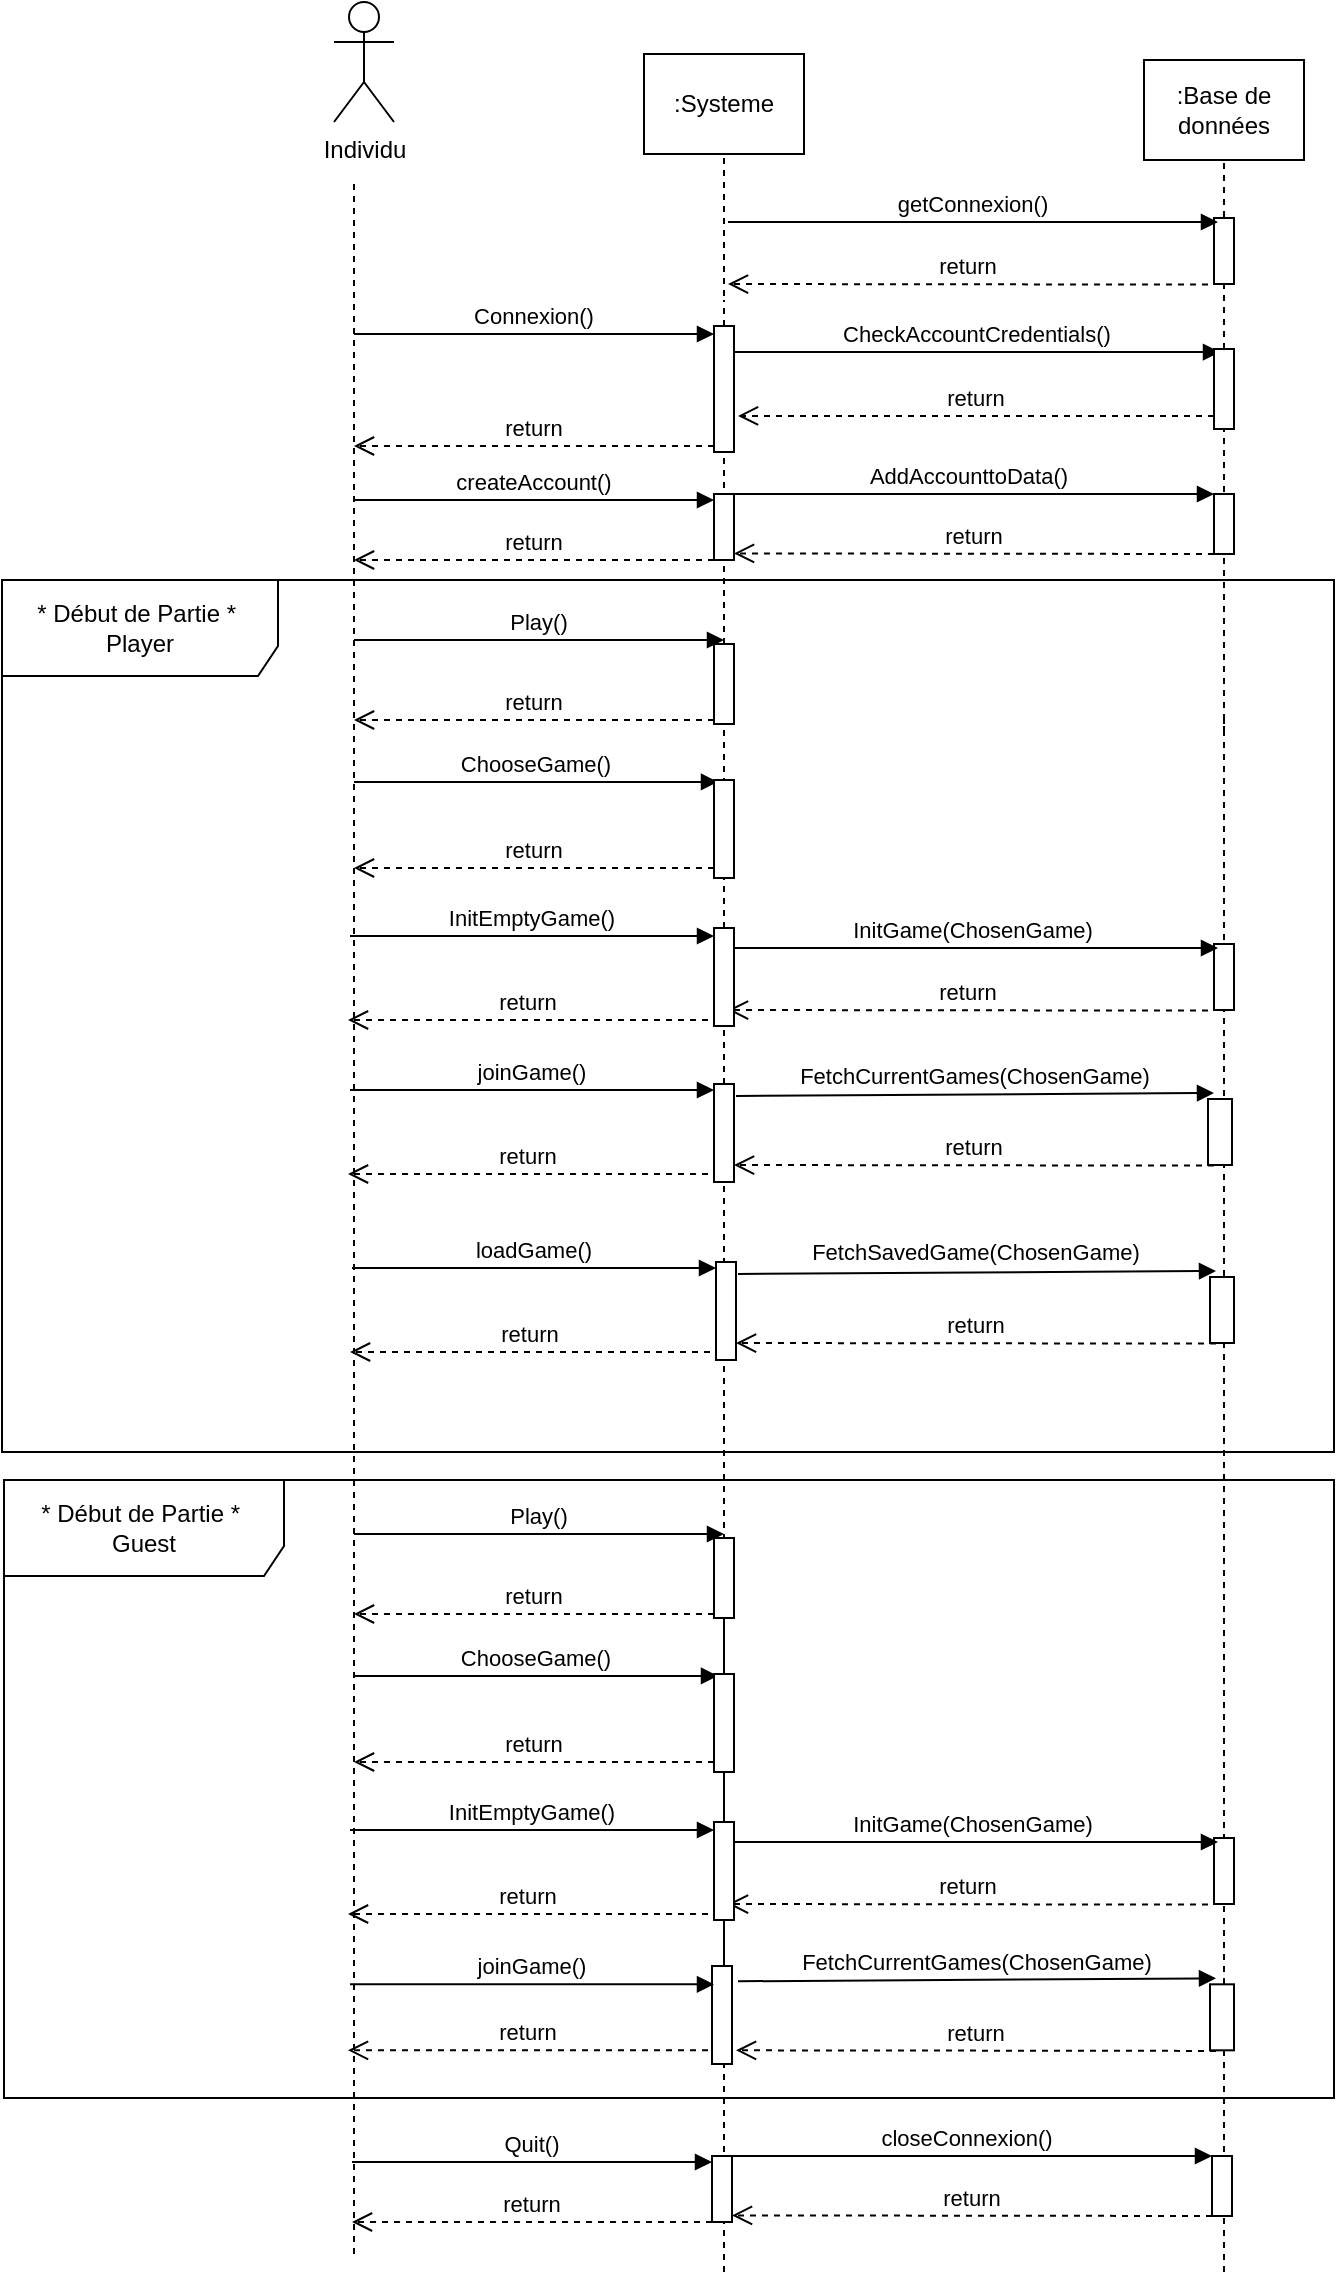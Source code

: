 <mxfile version="13.7.7" type="gitlab">
  <diagram id="kgpKYQtTHZ0yAKxKKP6v" name="Page-1">
    <mxGraphModel dx="1422" dy="833" grid="0" gridSize="10" guides="1" tooltips="1" connect="1" arrows="1" fold="1" page="1" pageScale="1" pageWidth="850" pageHeight="1400" background="#ffffff" math="0" shadow="0" extFonts="Permanent Marker^https://fonts.googleapis.com/css?family=Permanent+Marker">
      <root>
        <mxCell id="0" />
        <mxCell id="1" parent="0" />
        <mxCell id="LkClCWV3-tZvklI0jkfO-59" value="* Début de Partie *&amp;nbsp;&lt;br&gt;Guest" style="shape=umlFrame;whiteSpace=wrap;html=1;fillColor=none;width=140;height=48;" parent="1" vertex="1">
          <mxGeometry x="8" y="746" width="665" height="309" as="geometry" />
        </mxCell>
        <mxCell id="LkClCWV3-tZvklI0jkfO-49" value="* Début de Partie *&amp;nbsp;&lt;br&gt;Player" style="shape=umlFrame;whiteSpace=wrap;html=1;fillColor=none;width=138;height=48;" parent="1" vertex="1">
          <mxGeometry x="7" y="296" width="666" height="436" as="geometry" />
        </mxCell>
        <mxCell id="LkClCWV3-tZvklI0jkfO-1" value="Individu" style="shape=umlActor;verticalLabelPosition=bottom;verticalAlign=top;html=1;outlineConnect=0;" parent="1" vertex="1">
          <mxGeometry x="173" y="7" width="30" height="60" as="geometry" />
        </mxCell>
        <mxCell id="LkClCWV3-tZvklI0jkfO-3" value="Connexion()" style="verticalAlign=bottom;endArrow=block;entryX=0;entryY=0;shadow=0;strokeWidth=1;" parent="1" edge="1">
          <mxGeometry relative="1" as="geometry">
            <mxPoint x="183" y="173" as="sourcePoint" />
            <mxPoint x="363" y="173.0" as="targetPoint" />
          </mxGeometry>
        </mxCell>
        <mxCell id="LkClCWV3-tZvklI0jkfO-4" value="return" style="verticalAlign=bottom;endArrow=open;dashed=1;endSize=8;shadow=0;strokeWidth=1;entryX=1.2;entryY=0.714;entryDx=0;entryDy=0;entryPerimeter=0;" parent="1" source="NwIOa7d9pvwit4-bKOf0-4" target="LkClCWV3-tZvklI0jkfO-11" edge="1">
          <mxGeometry relative="1" as="geometry">
            <mxPoint x="373" y="225" as="targetPoint" />
            <mxPoint x="553" y="225.0" as="sourcePoint" />
          </mxGeometry>
        </mxCell>
        <mxCell id="LkClCWV3-tZvklI0jkfO-6" value="" style="endArrow=none;dashed=1;html=1;" parent="1" edge="1">
          <mxGeometry width="50" height="50" relative="1" as="geometry">
            <mxPoint x="183" y="1133" as="sourcePoint" />
            <mxPoint x="183" y="97" as="targetPoint" />
          </mxGeometry>
        </mxCell>
        <mxCell id="LkClCWV3-tZvklI0jkfO-10" value="" style="endArrow=none;dashed=1;html=1;" parent="1" edge="1">
          <mxGeometry width="50" height="50" relative="1" as="geometry">
            <mxPoint x="368" y="154" as="sourcePoint" />
            <mxPoint x="368" y="77" as="targetPoint" />
          </mxGeometry>
        </mxCell>
        <mxCell id="LkClCWV3-tZvklI0jkfO-11" value="" style="points=[];perimeter=orthogonalPerimeter;rounded=0;shadow=0;strokeWidth=1;" parent="1" vertex="1">
          <mxGeometry x="363" y="169" width="10" height="63" as="geometry" />
        </mxCell>
        <mxCell id="LkClCWV3-tZvklI0jkfO-12" value="" style="endArrow=none;dashed=1;html=1;" parent="1" source="NwIOa7d9pvwit4-bKOf0-10" target="LkClCWV3-tZvklI0jkfO-11" edge="1">
          <mxGeometry width="50" height="50" relative="1" as="geometry">
            <mxPoint x="368" y="706" as="sourcePoint" />
            <mxPoint x="368" y="126" as="targetPoint" />
          </mxGeometry>
        </mxCell>
        <mxCell id="LkClCWV3-tZvklI0jkfO-13" value=":Base de données" style="rounded=0;whiteSpace=wrap;html=1;" parent="1" vertex="1">
          <mxGeometry x="578" y="36" width="80" height="50" as="geometry" />
        </mxCell>
        <mxCell id="LkClCWV3-tZvklI0jkfO-15" value="" style="endArrow=none;dashed=1;html=1;" parent="1" source="NwIOa7d9pvwit4-bKOf0-4" edge="1">
          <mxGeometry width="50" height="50" relative="1" as="geometry">
            <mxPoint x="618" y="347" as="sourcePoint" />
            <mxPoint x="618" y="85" as="targetPoint" />
          </mxGeometry>
        </mxCell>
        <mxCell id="LkClCWV3-tZvklI0jkfO-17" value="" style="endArrow=none;dashed=1;html=1;" parent="1" edge="1">
          <mxGeometry width="50" height="50" relative="1" as="geometry">
            <mxPoint x="618" y="1142" as="sourcePoint" />
            <mxPoint x="618" y="366" as="targetPoint" />
          </mxGeometry>
        </mxCell>
        <mxCell id="LkClCWV3-tZvklI0jkfO-18" value=":Systeme" style="rounded=0;whiteSpace=wrap;html=1;" parent="1" vertex="1">
          <mxGeometry x="328" y="33" width="80" height="50" as="geometry" />
        </mxCell>
        <mxCell id="LkClCWV3-tZvklI0jkfO-26" value="createAccount()" style="verticalAlign=bottom;endArrow=block;entryX=0;entryY=0;shadow=0;strokeWidth=1;" parent="1" edge="1">
          <mxGeometry relative="1" as="geometry">
            <mxPoint x="183" y="256" as="sourcePoint" />
            <mxPoint x="363" y="256.0" as="targetPoint" />
          </mxGeometry>
        </mxCell>
        <mxCell id="LkClCWV3-tZvklI0jkfO-27" value="return" style="verticalAlign=bottom;endArrow=open;dashed=1;endSize=8;exitX=0;exitY=0.95;shadow=0;strokeWidth=1;" parent="1" edge="1">
          <mxGeometry relative="1" as="geometry">
            <mxPoint x="183" y="286" as="targetPoint" />
            <mxPoint x="363" y="286.0" as="sourcePoint" />
          </mxGeometry>
        </mxCell>
        <mxCell id="LkClCWV3-tZvklI0jkfO-28" value="" style="points=[];perimeter=orthogonalPerimeter;rounded=0;shadow=0;strokeWidth=1;" parent="1" vertex="1">
          <mxGeometry x="363" y="253" width="10" height="33" as="geometry" />
        </mxCell>
        <mxCell id="LkClCWV3-tZvklI0jkfO-30" value="Play()" style="verticalAlign=bottom;endArrow=block;shadow=0;strokeWidth=1;" parent="1" edge="1">
          <mxGeometry relative="1" as="geometry">
            <mxPoint x="183" y="326" as="sourcePoint" />
            <mxPoint x="368" y="326" as="targetPoint" />
            <Array as="points" />
            <mxPoint as="offset" />
          </mxGeometry>
        </mxCell>
        <mxCell id="LkClCWV3-tZvklI0jkfO-31" value="return" style="verticalAlign=bottom;endArrow=open;dashed=1;endSize=8;shadow=0;strokeWidth=1;" parent="1" source="NwIOa7d9pvwit4-bKOf0-10" edge="1">
          <mxGeometry relative="1" as="geometry">
            <mxPoint x="183" y="366" as="targetPoint" />
            <mxPoint x="613" y="366" as="sourcePoint" />
          </mxGeometry>
        </mxCell>
        <mxCell id="LkClCWV3-tZvklI0jkfO-35" value="" style="points=[];perimeter=orthogonalPerimeter;rounded=0;shadow=0;strokeWidth=1;" parent="1" vertex="1">
          <mxGeometry x="613" y="478" width="10" height="33" as="geometry" />
        </mxCell>
        <mxCell id="LkClCWV3-tZvklI0jkfO-43" value="" style="endArrow=none;dashed=1;html=1;" parent="1" edge="1">
          <mxGeometry width="50" height="50" relative="1" as="geometry">
            <mxPoint x="368" y="1142" as="sourcePoint" />
            <mxPoint x="368" y="596" as="targetPoint" />
          </mxGeometry>
        </mxCell>
        <mxCell id="NwIOa7d9pvwit4-bKOf0-3" value="CheckAccountCredentials()" style="verticalAlign=bottom;endArrow=block;entryX=0.3;entryY=0.038;shadow=0;strokeWidth=1;entryDx=0;entryDy=0;entryPerimeter=0;" parent="1" target="NwIOa7d9pvwit4-bKOf0-4" edge="1">
          <mxGeometry relative="1" as="geometry">
            <mxPoint x="373" y="182" as="sourcePoint" />
            <mxPoint x="553" y="183.0" as="targetPoint" />
          </mxGeometry>
        </mxCell>
        <mxCell id="NwIOa7d9pvwit4-bKOf0-4" value="" style="points=[];perimeter=orthogonalPerimeter;rounded=0;shadow=0;strokeWidth=1;" parent="1" vertex="1">
          <mxGeometry x="613" y="180.5" width="10" height="40" as="geometry" />
        </mxCell>
        <mxCell id="NwIOa7d9pvwit4-bKOf0-5" value="" style="endArrow=none;dashed=1;html=1;" parent="1" target="NwIOa7d9pvwit4-bKOf0-4" edge="1">
          <mxGeometry width="50" height="50" relative="1" as="geometry">
            <mxPoint x="618" y="372" as="sourcePoint" />
            <mxPoint x="618" y="134" as="targetPoint" />
          </mxGeometry>
        </mxCell>
        <mxCell id="NwIOa7d9pvwit4-bKOf0-6" value="return" style="verticalAlign=bottom;endArrow=open;dashed=1;endSize=8;exitX=0;exitY=0.95;shadow=0;strokeWidth=1;" parent="1" edge="1">
          <mxGeometry relative="1" as="geometry">
            <mxPoint x="183" y="229" as="targetPoint" />
            <mxPoint x="363" y="229.0" as="sourcePoint" />
          </mxGeometry>
        </mxCell>
        <mxCell id="NwIOa7d9pvwit4-bKOf0-7" value="AddAccounttoData()" style="verticalAlign=bottom;endArrow=block;entryX=0;entryY=0;shadow=0;strokeWidth=1;" parent="1" edge="1">
          <mxGeometry relative="1" as="geometry">
            <mxPoint x="368" y="253" as="sourcePoint" />
            <mxPoint x="613" y="253.0" as="targetPoint" />
          </mxGeometry>
        </mxCell>
        <mxCell id="NwIOa7d9pvwit4-bKOf0-8" value="return" style="verticalAlign=bottom;endArrow=open;dashed=1;endSize=8;exitX=0;exitY=0.95;shadow=0;strokeWidth=1;entryX=1;entryY=0.9;entryDx=0;entryDy=0;entryPerimeter=0;" parent="1" target="LkClCWV3-tZvklI0jkfO-28" edge="1">
          <mxGeometry relative="1" as="geometry">
            <mxPoint x="433" y="283" as="targetPoint" />
            <mxPoint x="613" y="283.0" as="sourcePoint" />
          </mxGeometry>
        </mxCell>
        <mxCell id="NwIOa7d9pvwit4-bKOf0-9" value="" style="points=[];perimeter=orthogonalPerimeter;rounded=0;shadow=0;strokeWidth=1;" parent="1" vertex="1">
          <mxGeometry x="613" y="253" width="10" height="30" as="geometry" />
        </mxCell>
        <mxCell id="NwIOa7d9pvwit4-bKOf0-10" value="" style="points=[];perimeter=orthogonalPerimeter;rounded=0;shadow=0;strokeWidth=1;" parent="1" vertex="1">
          <mxGeometry x="363" y="328" width="10" height="40" as="geometry" />
        </mxCell>
        <mxCell id="NwIOa7d9pvwit4-bKOf0-11" value="" style="endArrow=none;dashed=1;html=1;" parent="1" source="NwIOa7d9pvwit4-bKOf0-17" target="NwIOa7d9pvwit4-bKOf0-10" edge="1">
          <mxGeometry width="50" height="50" relative="1" as="geometry">
            <mxPoint x="368" y="566" as="sourcePoint" />
            <mxPoint x="368" y="232" as="targetPoint" />
          </mxGeometry>
        </mxCell>
        <mxCell id="NwIOa7d9pvwit4-bKOf0-12" value="ChooseGame()" style="verticalAlign=bottom;endArrow=block;shadow=0;strokeWidth=1;entryX=0.2;entryY=0.02;entryDx=0;entryDy=0;entryPerimeter=0;" parent="1" target="NwIOa7d9pvwit4-bKOf0-14" edge="1">
          <mxGeometry relative="1" as="geometry">
            <mxPoint x="183" y="397" as="sourcePoint" />
            <mxPoint x="368" y="400" as="targetPoint" />
            <Array as="points" />
            <mxPoint as="offset" />
          </mxGeometry>
        </mxCell>
        <mxCell id="NwIOa7d9pvwit4-bKOf0-13" value="return" style="verticalAlign=bottom;endArrow=open;dashed=1;endSize=8;shadow=0;strokeWidth=1;" parent="1" source="NwIOa7d9pvwit4-bKOf0-14" edge="1">
          <mxGeometry relative="1" as="geometry">
            <mxPoint x="183" y="440" as="targetPoint" />
            <mxPoint x="613" y="440" as="sourcePoint" />
          </mxGeometry>
        </mxCell>
        <mxCell id="NwIOa7d9pvwit4-bKOf0-14" value="" style="points=[];perimeter=orthogonalPerimeter;rounded=0;shadow=0;strokeWidth=1;" parent="1" vertex="1">
          <mxGeometry x="363" y="396" width="10" height="49" as="geometry" />
        </mxCell>
        <mxCell id="NwIOa7d9pvwit4-bKOf0-15" value="InitGame(ChosenGame)" style="verticalAlign=bottom;endArrow=block;entryX=0;entryY=0;shadow=0;strokeWidth=1;" parent="1" edge="1">
          <mxGeometry relative="1" as="geometry">
            <mxPoint x="370" y="480" as="sourcePoint" />
            <mxPoint x="615" y="480.0" as="targetPoint" />
          </mxGeometry>
        </mxCell>
        <mxCell id="NwIOa7d9pvwit4-bKOf0-16" value="return" style="verticalAlign=bottom;endArrow=open;dashed=1;endSize=8;exitX=0;exitY=0.95;shadow=0;strokeWidth=1;entryX=1;entryY=0.9;entryDx=0;entryDy=0;entryPerimeter=0;" parent="1" edge="1">
          <mxGeometry relative="1" as="geometry">
            <mxPoint x="370" y="511.0" as="targetPoint" />
            <mxPoint x="610" y="511.3" as="sourcePoint" />
          </mxGeometry>
        </mxCell>
        <mxCell id="NwIOa7d9pvwit4-bKOf0-17" value="" style="points=[];perimeter=orthogonalPerimeter;rounded=0;shadow=0;strokeWidth=1;" parent="1" vertex="1">
          <mxGeometry x="363" y="470" width="10" height="49" as="geometry" />
        </mxCell>
        <mxCell id="NwIOa7d9pvwit4-bKOf0-18" value="" style="endArrow=none;dashed=1;html=1;" parent="1" target="NwIOa7d9pvwit4-bKOf0-17" edge="1">
          <mxGeometry width="50" height="50" relative="1" as="geometry">
            <mxPoint x="368" y="566" as="sourcePoint" />
            <mxPoint x="368" y="368" as="targetPoint" />
          </mxGeometry>
        </mxCell>
        <mxCell id="NwIOa7d9pvwit4-bKOf0-19" value="InitEmptyGame()" style="verticalAlign=bottom;endArrow=block;shadow=0;strokeWidth=1;entryX=0.2;entryY=0.02;entryDx=0;entryDy=0;entryPerimeter=0;" parent="1" edge="1">
          <mxGeometry relative="1" as="geometry">
            <mxPoint x="181" y="474.02" as="sourcePoint" />
            <mxPoint x="363" y="474" as="targetPoint" />
            <Array as="points" />
            <mxPoint as="offset" />
          </mxGeometry>
        </mxCell>
        <mxCell id="NwIOa7d9pvwit4-bKOf0-20" value="return" style="verticalAlign=bottom;endArrow=open;dashed=1;endSize=8;shadow=0;strokeWidth=1;" parent="1" edge="1">
          <mxGeometry relative="1" as="geometry">
            <mxPoint x="180" y="516" as="targetPoint" />
            <mxPoint x="360" y="516" as="sourcePoint" />
          </mxGeometry>
        </mxCell>
        <mxCell id="TH6nzmVZ2wGRoc9XE--y-1" value="" style="points=[];perimeter=orthogonalPerimeter;rounded=0;shadow=0;strokeWidth=1;" parent="1" vertex="1">
          <mxGeometry x="363" y="548" width="10" height="49" as="geometry" />
        </mxCell>
        <mxCell id="TH6nzmVZ2wGRoc9XE--y-2" value="joinGame()" style="verticalAlign=bottom;endArrow=block;shadow=0;strokeWidth=1;entryX=0.2;entryY=0.02;entryDx=0;entryDy=0;entryPerimeter=0;" parent="1" edge="1">
          <mxGeometry relative="1" as="geometry">
            <mxPoint x="181" y="551.02" as="sourcePoint" />
            <mxPoint x="363" y="551" as="targetPoint" />
            <Array as="points" />
            <mxPoint as="offset" />
          </mxGeometry>
        </mxCell>
        <mxCell id="TH6nzmVZ2wGRoc9XE--y-3" value="return" style="verticalAlign=bottom;endArrow=open;dashed=1;endSize=8;shadow=0;strokeWidth=1;" parent="1" edge="1">
          <mxGeometry relative="1" as="geometry">
            <mxPoint x="180" y="593" as="targetPoint" />
            <mxPoint x="360" y="593" as="sourcePoint" />
          </mxGeometry>
        </mxCell>
        <mxCell id="TH6nzmVZ2wGRoc9XE--y-4" value="" style="points=[];perimeter=orthogonalPerimeter;rounded=0;shadow=0;strokeWidth=1;" parent="1" vertex="1">
          <mxGeometry x="610" y="555.5" width="12" height="33" as="geometry" />
        </mxCell>
        <mxCell id="TH6nzmVZ2wGRoc9XE--y-5" value="FetchCurrentGames(ChosenGame)" style="verticalAlign=bottom;endArrow=block;shadow=0;strokeWidth=1;exitX=1.1;exitY=0.122;exitDx=0;exitDy=0;exitPerimeter=0;" parent="1" source="TH6nzmVZ2wGRoc9XE--y-1" edge="1">
          <mxGeometry relative="1" as="geometry">
            <mxPoint x="373" y="552" as="sourcePoint" />
            <mxPoint x="613" y="552.5" as="targetPoint" />
          </mxGeometry>
        </mxCell>
        <mxCell id="TH6nzmVZ2wGRoc9XE--y-6" value="return" style="verticalAlign=bottom;endArrow=open;dashed=1;endSize=8;exitX=0;exitY=0.95;shadow=0;strokeWidth=1;entryX=1;entryY=0.9;entryDx=0;entryDy=0;entryPerimeter=0;" parent="1" edge="1">
          <mxGeometry relative="1" as="geometry">
            <mxPoint x="373" y="588.5" as="targetPoint" />
            <mxPoint x="613" y="588.8" as="sourcePoint" />
          </mxGeometry>
        </mxCell>
        <mxCell id="TH6nzmVZ2wGRoc9XE--y-8" value="" style="points=[];perimeter=orthogonalPerimeter;rounded=0;shadow=0;strokeWidth=1;" parent="1" vertex="1">
          <mxGeometry x="364" y="637" width="10" height="49" as="geometry" />
        </mxCell>
        <mxCell id="TH6nzmVZ2wGRoc9XE--y-9" value="loadGame()" style="verticalAlign=bottom;endArrow=block;shadow=0;strokeWidth=1;entryX=0.2;entryY=0.02;entryDx=0;entryDy=0;entryPerimeter=0;" parent="1" edge="1">
          <mxGeometry relative="1" as="geometry">
            <mxPoint x="182" y="640.02" as="sourcePoint" />
            <mxPoint x="364" y="640" as="targetPoint" />
            <Array as="points" />
            <mxPoint as="offset" />
          </mxGeometry>
        </mxCell>
        <mxCell id="TH6nzmVZ2wGRoc9XE--y-10" value="return" style="verticalAlign=bottom;endArrow=open;dashed=1;endSize=8;shadow=0;strokeWidth=1;" parent="1" edge="1">
          <mxGeometry relative="1" as="geometry">
            <mxPoint x="181" y="682" as="targetPoint" />
            <mxPoint x="361" y="682" as="sourcePoint" />
          </mxGeometry>
        </mxCell>
        <mxCell id="TH6nzmVZ2wGRoc9XE--y-11" value="" style="points=[];perimeter=orthogonalPerimeter;rounded=0;shadow=0;strokeWidth=1;" parent="1" vertex="1">
          <mxGeometry x="611" y="644.5" width="12" height="33" as="geometry" />
        </mxCell>
        <mxCell id="TH6nzmVZ2wGRoc9XE--y-12" value="FetchSavedGame(ChosenGame)" style="verticalAlign=bottom;endArrow=block;shadow=0;strokeWidth=1;exitX=1.1;exitY=0.122;exitDx=0;exitDy=0;exitPerimeter=0;" parent="1" source="TH6nzmVZ2wGRoc9XE--y-8" edge="1">
          <mxGeometry x="-0.004" y="1" relative="1" as="geometry">
            <mxPoint x="374" y="641" as="sourcePoint" />
            <mxPoint x="614" y="641.5" as="targetPoint" />
            <mxPoint as="offset" />
          </mxGeometry>
        </mxCell>
        <mxCell id="TH6nzmVZ2wGRoc9XE--y-13" value="return" style="verticalAlign=bottom;endArrow=open;dashed=1;endSize=8;exitX=0;exitY=0.95;shadow=0;strokeWidth=1;entryX=1;entryY=0.9;entryDx=0;entryDy=0;entryPerimeter=0;" parent="1" edge="1">
          <mxGeometry relative="1" as="geometry">
            <mxPoint x="374" y="677.5" as="targetPoint" />
            <mxPoint x="614" y="677.8" as="sourcePoint" />
          </mxGeometry>
        </mxCell>
        <mxCell id="TH6nzmVZ2wGRoc9XE--y-14" value="Play()" style="verticalAlign=bottom;endArrow=block;shadow=0;strokeWidth=1;" parent="1" edge="1">
          <mxGeometry relative="1" as="geometry">
            <mxPoint x="183" y="773" as="sourcePoint" />
            <mxPoint x="368" y="773" as="targetPoint" />
            <Array as="points" />
            <mxPoint as="offset" />
          </mxGeometry>
        </mxCell>
        <mxCell id="TH6nzmVZ2wGRoc9XE--y-15" value="return" style="verticalAlign=bottom;endArrow=open;dashed=1;endSize=8;shadow=0;strokeWidth=1;" parent="1" source="TH6nzmVZ2wGRoc9XE--y-17" edge="1">
          <mxGeometry relative="1" as="geometry">
            <mxPoint x="183" y="813" as="targetPoint" />
            <mxPoint x="613" y="813" as="sourcePoint" />
          </mxGeometry>
        </mxCell>
        <mxCell id="TH6nzmVZ2wGRoc9XE--y-16" value="" style="points=[];perimeter=orthogonalPerimeter;rounded=0;shadow=0;strokeWidth=1;" parent="1" vertex="1">
          <mxGeometry x="613" y="925" width="10" height="33" as="geometry" />
        </mxCell>
        <mxCell id="TH6nzmVZ2wGRoc9XE--y-17" value="" style="points=[];perimeter=orthogonalPerimeter;rounded=0;shadow=0;strokeWidth=1;" parent="1" vertex="1">
          <mxGeometry x="363" y="775" width="10" height="40" as="geometry" />
        </mxCell>
        <mxCell id="TH6nzmVZ2wGRoc9XE--y-18" value="" style="endArrow=none;dashed=1;html=1;" parent="1" source="TH6nzmVZ2wGRoc9XE--y-24" target="TH6nzmVZ2wGRoc9XE--y-17" edge="1">
          <mxGeometry width="50" height="50" relative="1" as="geometry">
            <mxPoint x="368" y="1013" as="sourcePoint" />
            <mxPoint x="368" y="679" as="targetPoint" />
          </mxGeometry>
        </mxCell>
        <mxCell id="TH6nzmVZ2wGRoc9XE--y-19" value="ChooseGame()" style="verticalAlign=bottom;endArrow=block;shadow=0;strokeWidth=1;entryX=0.2;entryY=0.02;entryDx=0;entryDy=0;entryPerimeter=0;" parent="1" target="TH6nzmVZ2wGRoc9XE--y-21" edge="1">
          <mxGeometry relative="1" as="geometry">
            <mxPoint x="183" y="844" as="sourcePoint" />
            <mxPoint x="368" y="847" as="targetPoint" />
            <Array as="points" />
            <mxPoint as="offset" />
          </mxGeometry>
        </mxCell>
        <mxCell id="TH6nzmVZ2wGRoc9XE--y-20" value="return" style="verticalAlign=bottom;endArrow=open;dashed=1;endSize=8;shadow=0;strokeWidth=1;" parent="1" source="TH6nzmVZ2wGRoc9XE--y-21" edge="1">
          <mxGeometry relative="1" as="geometry">
            <mxPoint x="183" y="887" as="targetPoint" />
            <mxPoint x="613" y="887" as="sourcePoint" />
          </mxGeometry>
        </mxCell>
        <mxCell id="TH6nzmVZ2wGRoc9XE--y-21" value="" style="points=[];perimeter=orthogonalPerimeter;rounded=0;shadow=0;strokeWidth=1;" parent="1" vertex="1">
          <mxGeometry x="363" y="843" width="10" height="49" as="geometry" />
        </mxCell>
        <mxCell id="TH6nzmVZ2wGRoc9XE--y-22" value="InitGame(ChosenGame)" style="verticalAlign=bottom;endArrow=block;entryX=0;entryY=0;shadow=0;strokeWidth=1;" parent="1" edge="1">
          <mxGeometry relative="1" as="geometry">
            <mxPoint x="370" y="927" as="sourcePoint" />
            <mxPoint x="615" y="927.0" as="targetPoint" />
          </mxGeometry>
        </mxCell>
        <mxCell id="TH6nzmVZ2wGRoc9XE--y-23" value="return" style="verticalAlign=bottom;endArrow=open;dashed=1;endSize=8;exitX=0;exitY=0.95;shadow=0;strokeWidth=1;entryX=1;entryY=0.9;entryDx=0;entryDy=0;entryPerimeter=0;" parent="1" edge="1">
          <mxGeometry relative="1" as="geometry">
            <mxPoint x="370" y="958" as="targetPoint" />
            <mxPoint x="610" y="958.3" as="sourcePoint" />
          </mxGeometry>
        </mxCell>
        <mxCell id="TH6nzmVZ2wGRoc9XE--y-24" value="" style="points=[];perimeter=orthogonalPerimeter;rounded=0;shadow=0;strokeWidth=1;" parent="1" vertex="1">
          <mxGeometry x="363" y="917" width="10" height="49" as="geometry" />
        </mxCell>
        <mxCell id="TH6nzmVZ2wGRoc9XE--y-25" value="" style="endArrow=none;dashed=1;html=1;" parent="1" target="TH6nzmVZ2wGRoc9XE--y-24" edge="1">
          <mxGeometry width="50" height="50" relative="1" as="geometry">
            <mxPoint x="368" y="1013" as="sourcePoint" />
            <mxPoint x="368" y="815" as="targetPoint" />
          </mxGeometry>
        </mxCell>
        <mxCell id="TH6nzmVZ2wGRoc9XE--y-26" value="InitEmptyGame()" style="verticalAlign=bottom;endArrow=block;shadow=0;strokeWidth=1;entryX=0.2;entryY=0.02;entryDx=0;entryDy=0;entryPerimeter=0;" parent="1" edge="1">
          <mxGeometry relative="1" as="geometry">
            <mxPoint x="181" y="921.02" as="sourcePoint" />
            <mxPoint x="363" y="921.0" as="targetPoint" />
            <Array as="points" />
            <mxPoint as="offset" />
          </mxGeometry>
        </mxCell>
        <mxCell id="TH6nzmVZ2wGRoc9XE--y-27" value="return" style="verticalAlign=bottom;endArrow=open;dashed=1;endSize=8;shadow=0;strokeWidth=1;" parent="1" edge="1">
          <mxGeometry relative="1" as="geometry">
            <mxPoint x="180" y="963" as="targetPoint" />
            <mxPoint x="360" y="963" as="sourcePoint" />
          </mxGeometry>
        </mxCell>
        <mxCell id="TH6nzmVZ2wGRoc9XE--y-28" value="" style="points=[];perimeter=orthogonalPerimeter;rounded=0;shadow=0;strokeWidth=1;" parent="1" vertex="1">
          <mxGeometry x="362" y="989" width="10" height="49" as="geometry" />
        </mxCell>
        <mxCell id="TH6nzmVZ2wGRoc9XE--y-29" value="joinGame()" style="verticalAlign=bottom;endArrow=block;shadow=0;strokeWidth=1;entryX=0.2;entryY=0.02;entryDx=0;entryDy=0;entryPerimeter=0;" parent="1" edge="1">
          <mxGeometry relative="1" as="geometry">
            <mxPoint x="181" y="998.18" as="sourcePoint" />
            <mxPoint x="363" y="998.16" as="targetPoint" />
            <Array as="points" />
            <mxPoint as="offset" />
          </mxGeometry>
        </mxCell>
        <mxCell id="TH6nzmVZ2wGRoc9XE--y-30" value="return" style="verticalAlign=bottom;endArrow=open;dashed=1;endSize=8;shadow=0;strokeWidth=1;" parent="1" edge="1">
          <mxGeometry relative="1" as="geometry">
            <mxPoint x="180" y="1031.16" as="targetPoint" />
            <mxPoint x="360" y="1031.16" as="sourcePoint" />
          </mxGeometry>
        </mxCell>
        <mxCell id="TH6nzmVZ2wGRoc9XE--y-31" value="" style="points=[];perimeter=orthogonalPerimeter;rounded=0;shadow=0;strokeWidth=1;" parent="1" vertex="1">
          <mxGeometry x="611" y="998.16" width="12" height="33" as="geometry" />
        </mxCell>
        <mxCell id="TH6nzmVZ2wGRoc9XE--y-32" value="FetchCurrentGames(ChosenGame)" style="verticalAlign=bottom;endArrow=block;shadow=0;strokeWidth=1;exitX=1.1;exitY=0.122;exitDx=0;exitDy=0;exitPerimeter=0;" parent="1" edge="1">
          <mxGeometry relative="1" as="geometry">
            <mxPoint x="375" y="996.638" as="sourcePoint" />
            <mxPoint x="614" y="995.16" as="targetPoint" />
          </mxGeometry>
        </mxCell>
        <mxCell id="TH6nzmVZ2wGRoc9XE--y-33" value="return" style="verticalAlign=bottom;endArrow=open;dashed=1;endSize=8;exitX=0;exitY=0.95;shadow=0;strokeWidth=1;entryX=1;entryY=0.9;entryDx=0;entryDy=0;entryPerimeter=0;" parent="1" edge="1">
          <mxGeometry relative="1" as="geometry">
            <mxPoint x="374" y="1031.16" as="targetPoint" />
            <mxPoint x="614" y="1031.46" as="sourcePoint" />
          </mxGeometry>
        </mxCell>
        <mxCell id="TH6nzmVZ2wGRoc9XE--y-34" value="Quit()" style="verticalAlign=bottom;endArrow=block;entryX=0;entryY=0;shadow=0;strokeWidth=1;" parent="1" edge="1">
          <mxGeometry relative="1" as="geometry">
            <mxPoint x="182" y="1087" as="sourcePoint" />
            <mxPoint x="362" y="1087" as="targetPoint" />
          </mxGeometry>
        </mxCell>
        <mxCell id="TH6nzmVZ2wGRoc9XE--y-35" value="return" style="verticalAlign=bottom;endArrow=open;dashed=1;endSize=8;exitX=0;exitY=0.95;shadow=0;strokeWidth=1;" parent="1" edge="1">
          <mxGeometry relative="1" as="geometry">
            <mxPoint x="182" y="1117" as="targetPoint" />
            <mxPoint x="362" y="1117" as="sourcePoint" />
          </mxGeometry>
        </mxCell>
        <mxCell id="TH6nzmVZ2wGRoc9XE--y-36" value="" style="points=[];perimeter=orthogonalPerimeter;rounded=0;shadow=0;strokeWidth=1;" parent="1" vertex="1">
          <mxGeometry x="362" y="1084" width="10" height="33" as="geometry" />
        </mxCell>
        <mxCell id="TH6nzmVZ2wGRoc9XE--y-37" value="closeConnexion()" style="verticalAlign=bottom;endArrow=block;entryX=0;entryY=0;shadow=0;strokeWidth=1;" parent="1" edge="1">
          <mxGeometry relative="1" as="geometry">
            <mxPoint x="367" y="1084" as="sourcePoint" />
            <mxPoint x="612" y="1084" as="targetPoint" />
          </mxGeometry>
        </mxCell>
        <mxCell id="TH6nzmVZ2wGRoc9XE--y-38" value="return" style="verticalAlign=bottom;endArrow=open;dashed=1;endSize=8;exitX=0;exitY=0.95;shadow=0;strokeWidth=1;entryX=1;entryY=0.9;entryDx=0;entryDy=0;entryPerimeter=0;" parent="1" target="TH6nzmVZ2wGRoc9XE--y-36" edge="1">
          <mxGeometry relative="1" as="geometry">
            <mxPoint x="432" y="1114" as="targetPoint" />
            <mxPoint x="612" y="1114.0" as="sourcePoint" />
          </mxGeometry>
        </mxCell>
        <mxCell id="TH6nzmVZ2wGRoc9XE--y-39" value="" style="points=[];perimeter=orthogonalPerimeter;rounded=0;shadow=0;strokeWidth=1;" parent="1" vertex="1">
          <mxGeometry x="612" y="1084" width="10" height="30" as="geometry" />
        </mxCell>
        <mxCell id="TH6nzmVZ2wGRoc9XE--y-47" value="" style="points=[];perimeter=orthogonalPerimeter;rounded=0;shadow=0;strokeWidth=1;" parent="1" vertex="1">
          <mxGeometry x="613" y="115" width="10" height="33" as="geometry" />
        </mxCell>
        <mxCell id="TH6nzmVZ2wGRoc9XE--y-48" value="getConnexion()" style="verticalAlign=bottom;endArrow=block;entryX=0;entryY=0;shadow=0;strokeWidth=1;" parent="1" edge="1">
          <mxGeometry relative="1" as="geometry">
            <mxPoint x="370" y="117" as="sourcePoint" />
            <mxPoint x="615" y="117" as="targetPoint" />
          </mxGeometry>
        </mxCell>
        <mxCell id="TH6nzmVZ2wGRoc9XE--y-49" value="return" style="verticalAlign=bottom;endArrow=open;dashed=1;endSize=8;exitX=0;exitY=0.95;shadow=0;strokeWidth=1;entryX=1;entryY=0.9;entryDx=0;entryDy=0;entryPerimeter=0;" parent="1" edge="1">
          <mxGeometry relative="1" as="geometry">
            <mxPoint x="370" y="148" as="targetPoint" />
            <mxPoint x="610" y="148.3" as="sourcePoint" />
          </mxGeometry>
        </mxCell>
        <mxCell id="TH6nzmVZ2wGRoc9XE--y-53" value="" style="endArrow=none;dashed=1;html=1;" parent="1" source="LkClCWV3-tZvklI0jkfO-11" edge="1">
          <mxGeometry width="50" height="50" relative="1" as="geometry">
            <mxPoint x="368" y="169" as="sourcePoint" />
            <mxPoint x="368" y="156" as="targetPoint" />
          </mxGeometry>
        </mxCell>
      </root>
    </mxGraphModel>
  </diagram>
</mxfile>
